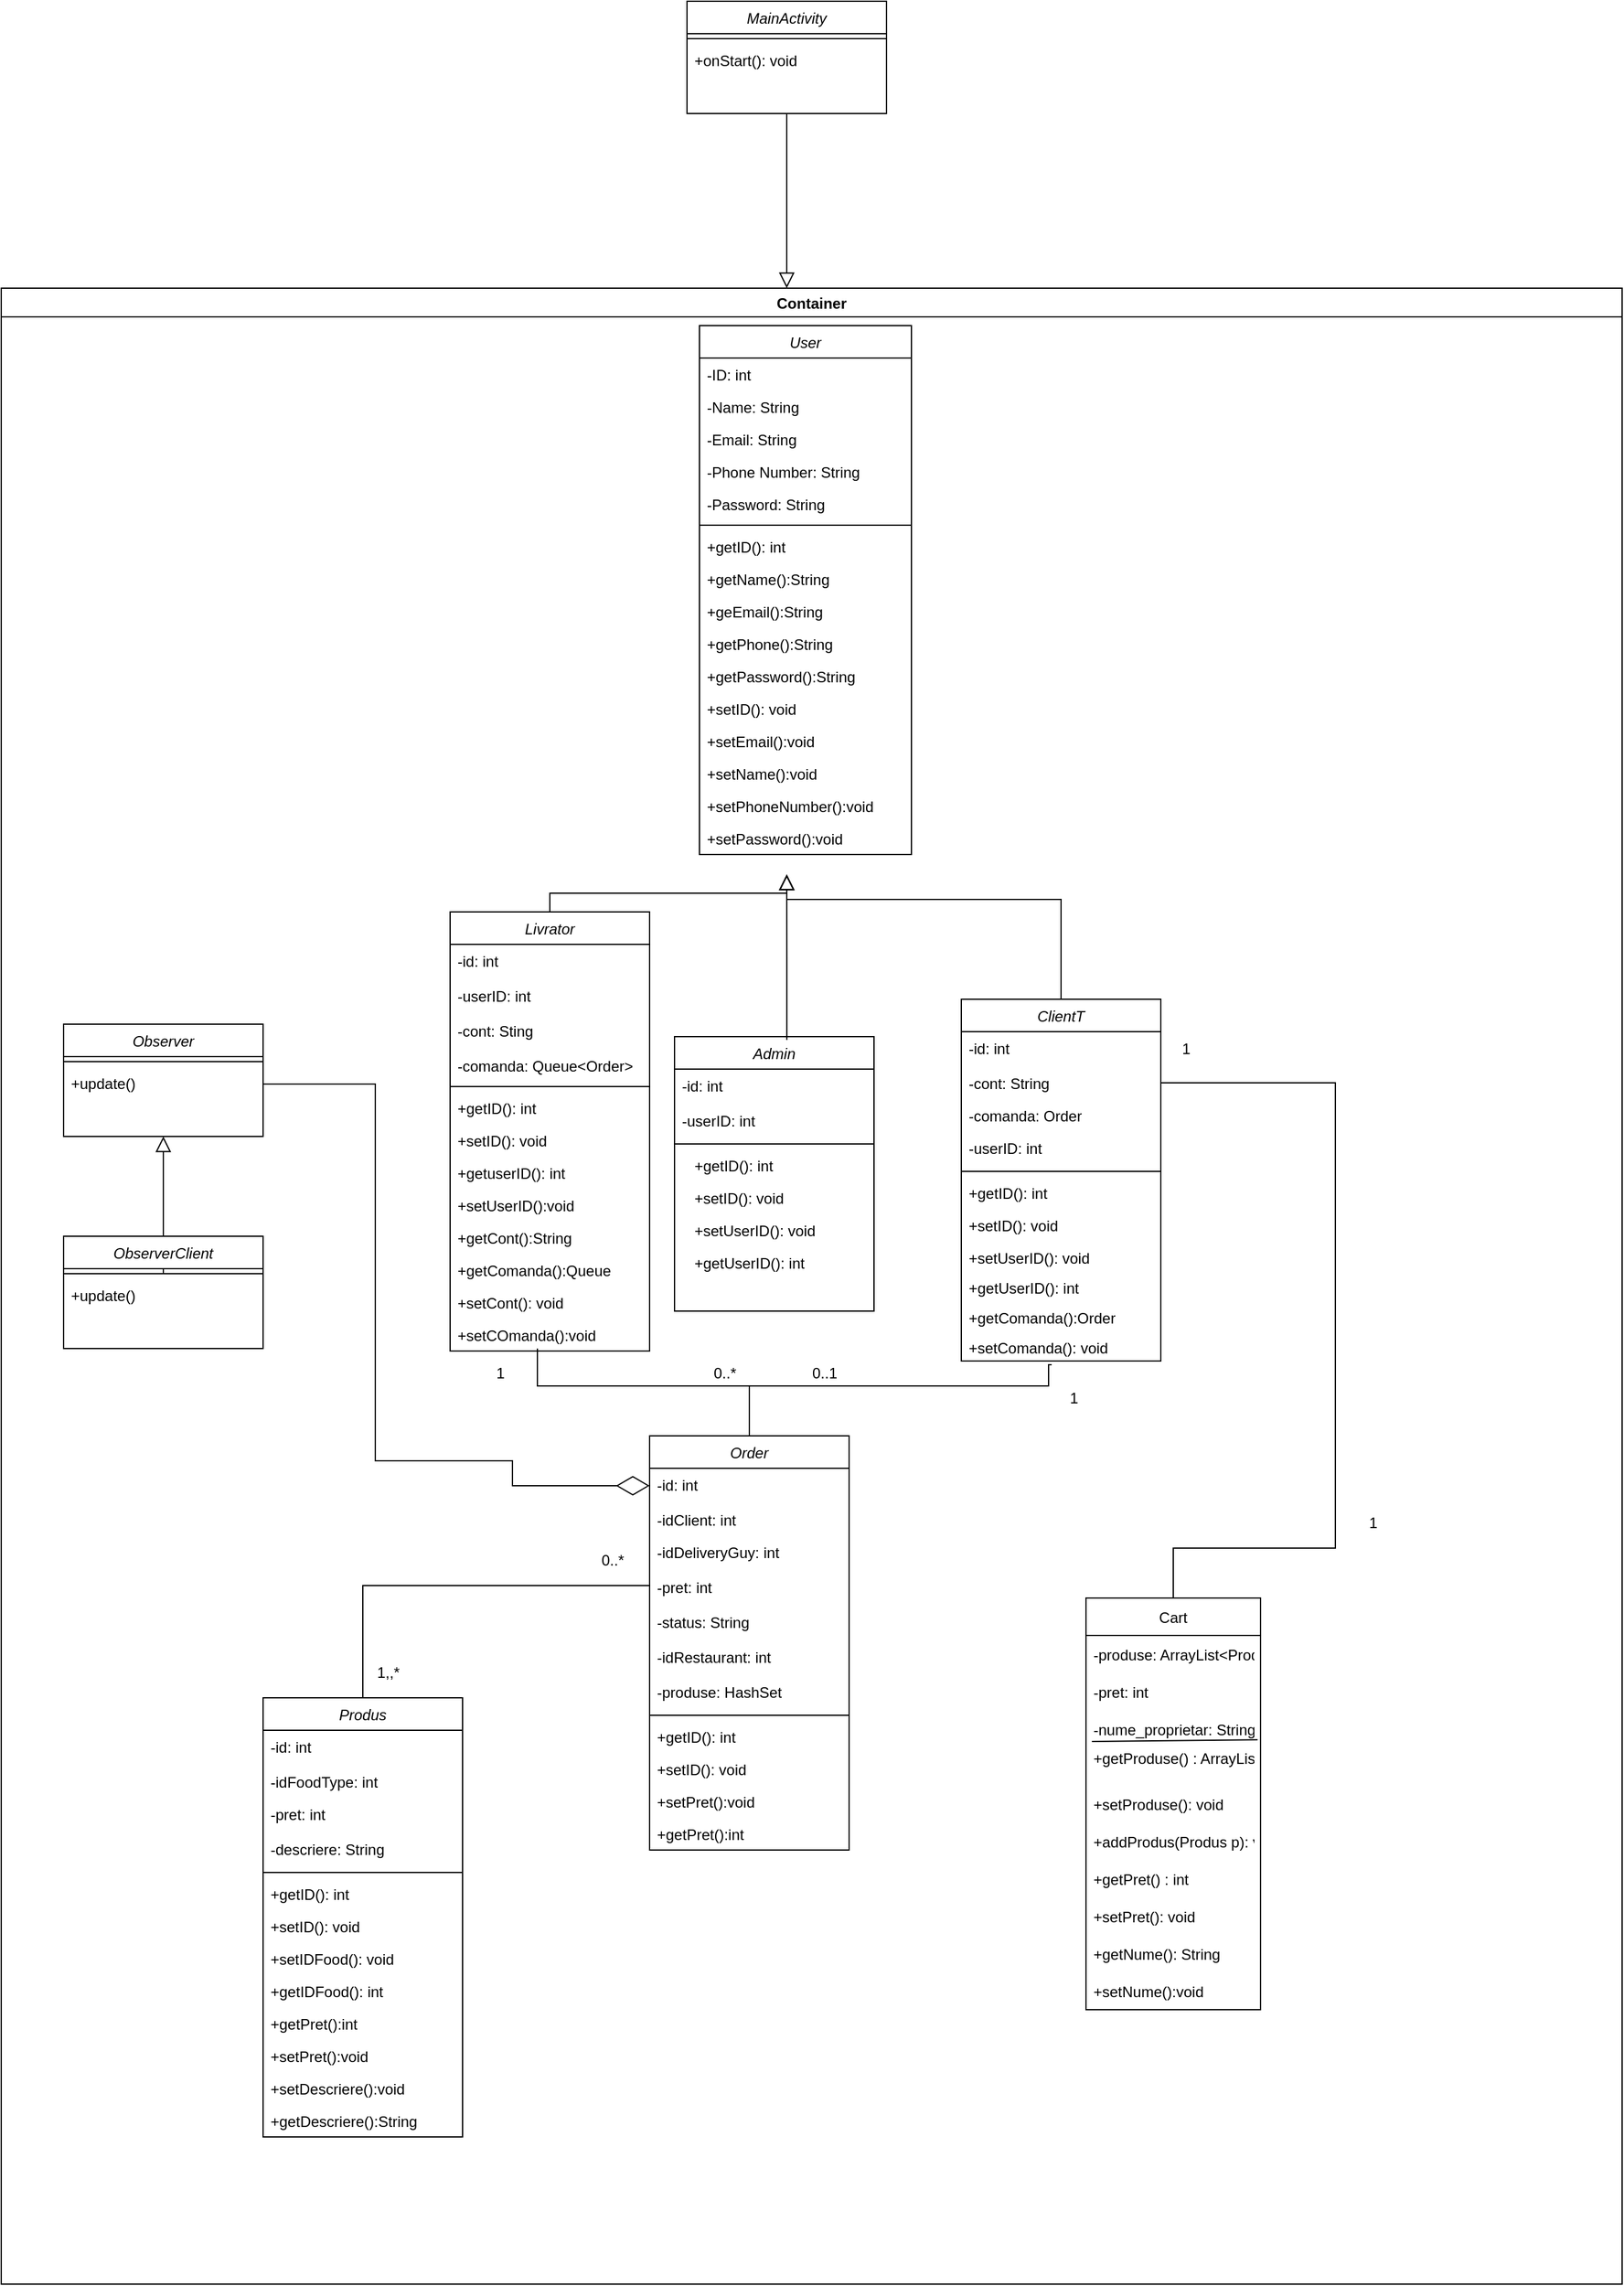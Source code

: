 <mxfile version="15.8.7" type="device"><diagram id="C5RBs43oDa-KdzZeNtuy" name="Page-1"><mxGraphModel dx="3201" dy="2405" grid="1" gridSize="10" guides="1" tooltips="1" connect="1" arrows="1" fold="1" page="1" pageScale="1" pageWidth="827" pageHeight="1169" math="0" shadow="0"><root><mxCell id="WIyWlLk6GJQsqaUBKTNV-0"/><mxCell id="WIyWlLk6GJQsqaUBKTNV-1" parent="WIyWlLk6GJQsqaUBKTNV-0"/><mxCell id="ep-AZZIvWKZAv23bDs4u-8" value="Admin" style="swimlane;fontStyle=2;align=center;verticalAlign=top;childLayout=stackLayout;horizontal=1;startSize=26;horizontalStack=0;resizeParent=1;resizeLast=0;collapsible=1;marginBottom=0;rounded=0;shadow=0;strokeWidth=1;" parent="WIyWlLk6GJQsqaUBKTNV-1" vertex="1"><mxGeometry x="230" y="-40" width="160" height="220" as="geometry"><mxRectangle x="230" y="140" width="160" height="26" as="alternateBounds"/></mxGeometry></mxCell><mxCell id="ep-AZZIvWKZAv23bDs4u-10" value="-id: int" style="text;align=left;verticalAlign=top;spacingLeft=4;spacingRight=4;overflow=hidden;rotatable=0;points=[[0,0.5],[1,0.5]];portConstraint=eastwest;rounded=0;shadow=0;html=0;" parent="ep-AZZIvWKZAv23bDs4u-8" vertex="1"><mxGeometry y="26" width="160" height="28" as="geometry"/></mxCell><mxCell id="ep-AZZIvWKZAv23bDs4u-35" value="-userID: int" style="text;align=left;verticalAlign=top;spacingLeft=4;spacingRight=4;overflow=hidden;rotatable=0;points=[[0,0.5],[1,0.5]];portConstraint=eastwest;rounded=0;shadow=0;html=0;" parent="ep-AZZIvWKZAv23bDs4u-8" vertex="1"><mxGeometry y="54" width="160" height="28" as="geometry"/></mxCell><mxCell id="ep-AZZIvWKZAv23bDs4u-12" value="" style="line;html=1;strokeWidth=1;align=left;verticalAlign=middle;spacingTop=-1;spacingLeft=3;spacingRight=3;rotatable=0;labelPosition=right;points=[];portConstraint=eastwest;" parent="ep-AZZIvWKZAv23bDs4u-8" vertex="1"><mxGeometry y="82" width="160" height="8" as="geometry"/></mxCell><mxCell id="ep-AZZIvWKZAv23bDs4u-26" value="" style="endArrow=block;endSize=10;endFill=0;shadow=0;strokeWidth=1;rounded=0;edgeStyle=elbowEdgeStyle;elbow=vertical;exitX=0.5;exitY=0;exitDx=0;exitDy=0;" parent="WIyWlLk6GJQsqaUBKTNV-1" source="ep-AZZIvWKZAv23bDs4u-14" edge="1"><mxGeometry width="160" relative="1" as="geometry"><mxPoint x="430" y="-68" as="sourcePoint"/><mxPoint x="320" y="-170" as="targetPoint"/><Array as="points"><mxPoint x="440" y="-150"/></Array></mxGeometry></mxCell><mxCell id="ep-AZZIvWKZAv23bDs4u-27" value="" style="endArrow=block;endSize=10;endFill=0;shadow=0;strokeWidth=1;rounded=0;edgeStyle=elbowEdgeStyle;elbow=vertical;" parent="WIyWlLk6GJQsqaUBKTNV-1" source="ep-AZZIvWKZAv23bDs4u-0" edge="1"><mxGeometry width="160" relative="1" as="geometry"><mxPoint x="430" y="380" as="sourcePoint"/><mxPoint x="320" y="-170" as="targetPoint"/></mxGeometry></mxCell><mxCell id="ep-AZZIvWKZAv23bDs4u-28" value="" style="endArrow=block;endSize=10;endFill=0;shadow=0;strokeWidth=1;rounded=0;edgeStyle=elbowEdgeStyle;elbow=vertical;exitX=0.563;exitY=0.012;exitDx=0;exitDy=0;exitPerimeter=0;" parent="WIyWlLk6GJQsqaUBKTNV-1" source="ep-AZZIvWKZAv23bDs4u-8" edge="1"><mxGeometry width="160" relative="1" as="geometry"><mxPoint x="440" y="390" as="sourcePoint"/><mxPoint x="320" y="-170" as="targetPoint"/></mxGeometry></mxCell><mxCell id="ep-AZZIvWKZAv23bDs4u-55" value="0..1" style="text;html=1;align=center;verticalAlign=middle;resizable=0;points=[];autosize=1;strokeColor=none;fillColor=none;" parent="WIyWlLk6GJQsqaUBKTNV-1" vertex="1"><mxGeometry x="330" y="220" width="40" height="20" as="geometry"/></mxCell><mxCell id="ep-AZZIvWKZAv23bDs4u-57" value="0..*" style="text;html=1;align=center;verticalAlign=middle;resizable=0;points=[];autosize=1;strokeColor=none;fillColor=none;" parent="WIyWlLk6GJQsqaUBKTNV-1" vertex="1"><mxGeometry x="255" y="220" width="30" height="20" as="geometry"/></mxCell><mxCell id="ep-AZZIvWKZAv23bDs4u-98" value="Observer" style="swimlane;fontStyle=2;align=center;verticalAlign=top;childLayout=stackLayout;horizontal=1;startSize=26;horizontalStack=0;resizeParent=1;resizeLast=0;collapsible=1;marginBottom=0;rounded=0;shadow=0;strokeWidth=1;" parent="WIyWlLk6GJQsqaUBKTNV-1" vertex="1"><mxGeometry x="-260" y="-50" width="160" height="90" as="geometry"><mxRectangle x="230" y="140" width="160" height="26" as="alternateBounds"/></mxGeometry></mxCell><mxCell id="ep-AZZIvWKZAv23bDs4u-105" value="" style="line;html=1;strokeWidth=1;align=left;verticalAlign=middle;spacingTop=-1;spacingLeft=3;spacingRight=3;rotatable=0;labelPosition=right;points=[];portConstraint=eastwest;" parent="ep-AZZIvWKZAv23bDs4u-98" vertex="1"><mxGeometry y="26" width="160" height="8" as="geometry"/></mxCell><mxCell id="ep-AZZIvWKZAv23bDs4u-109" value="+update()" style="text;align=left;verticalAlign=top;spacingLeft=4;spacingRight=4;overflow=hidden;rotatable=0;points=[[0,0.5],[1,0.5]];portConstraint=eastwest;rounded=0;shadow=0;html=0;" parent="ep-AZZIvWKZAv23bDs4u-98" vertex="1"><mxGeometry y="34" width="160" height="28" as="geometry"/></mxCell><mxCell id="ep-AZZIvWKZAv23bDs4u-110" value="MainActivity&#10;" style="swimlane;fontStyle=2;align=center;verticalAlign=top;childLayout=stackLayout;horizontal=1;startSize=26;horizontalStack=0;resizeParent=1;resizeLast=0;collapsible=1;marginBottom=0;rounded=0;shadow=0;strokeWidth=1;" parent="WIyWlLk6GJQsqaUBKTNV-1" vertex="1"><mxGeometry x="240" y="-870" width="160" height="90" as="geometry"><mxRectangle x="230" y="140" width="160" height="26" as="alternateBounds"/></mxGeometry></mxCell><mxCell id="ep-AZZIvWKZAv23bDs4u-111" value="" style="line;html=1;strokeWidth=1;align=left;verticalAlign=middle;spacingTop=-1;spacingLeft=3;spacingRight=3;rotatable=0;labelPosition=right;points=[];portConstraint=eastwest;" parent="ep-AZZIvWKZAv23bDs4u-110" vertex="1"><mxGeometry y="26" width="160" height="8" as="geometry"/></mxCell><mxCell id="ep-AZZIvWKZAv23bDs4u-112" value="+onStart(): void" style="text;align=left;verticalAlign=top;spacingLeft=4;spacingRight=4;overflow=hidden;rotatable=0;points=[[0,0.5],[1,0.5]];portConstraint=eastwest;rounded=0;shadow=0;html=0;" parent="ep-AZZIvWKZAv23bDs4u-110" vertex="1"><mxGeometry y="34" width="160" height="28" as="geometry"/></mxCell><mxCell id="ep-AZZIvWKZAv23bDs4u-113" value="" style="endArrow=block;endSize=10;endFill=0;shadow=0;strokeWidth=1;rounded=0;edgeStyle=elbowEdgeStyle;elbow=vertical;entryX=0.5;entryY=1;entryDx=0;entryDy=0;" parent="WIyWlLk6GJQsqaUBKTNV-1" target="ep-AZZIvWKZAv23bDs4u-98" edge="1"><mxGeometry width="160" relative="1" as="geometry"><mxPoint x="-180" y="150" as="sourcePoint"/><mxPoint x="330" y="-160" as="targetPoint"/></mxGeometry></mxCell><mxCell id="ep-AZZIvWKZAv23bDs4u-114" value="ObserverClient&#10;" style="swimlane;fontStyle=2;align=center;verticalAlign=top;childLayout=stackLayout;horizontal=1;startSize=26;horizontalStack=0;resizeParent=1;resizeLast=0;collapsible=1;marginBottom=0;rounded=0;shadow=0;strokeWidth=1;" parent="WIyWlLk6GJQsqaUBKTNV-1" vertex="1"><mxGeometry x="-260" y="120" width="160" height="90" as="geometry"><mxRectangle x="230" y="140" width="160" height="26" as="alternateBounds"/></mxGeometry></mxCell><mxCell id="ep-AZZIvWKZAv23bDs4u-115" value="" style="line;html=1;strokeWidth=1;align=left;verticalAlign=middle;spacingTop=-1;spacingLeft=3;spacingRight=3;rotatable=0;labelPosition=right;points=[];portConstraint=eastwest;" parent="ep-AZZIvWKZAv23bDs4u-114" vertex="1"><mxGeometry y="26" width="160" height="8" as="geometry"/></mxCell><mxCell id="ep-AZZIvWKZAv23bDs4u-116" value="+update()" style="text;align=left;verticalAlign=top;spacingLeft=4;spacingRight=4;overflow=hidden;rotatable=0;points=[[0,0.5],[1,0.5]];portConstraint=eastwest;rounded=0;shadow=0;html=0;" parent="ep-AZZIvWKZAv23bDs4u-114" vertex="1"><mxGeometry y="34" width="160" height="28" as="geometry"/></mxCell><mxCell id="ep-AZZIvWKZAv23bDs4u-120" value="Container" style="swimlane;" parent="WIyWlLk6GJQsqaUBKTNV-1" vertex="1"><mxGeometry x="-310" y="-640" width="1300" height="1600" as="geometry"/></mxCell><mxCell id="ep-AZZIvWKZAv23bDs4u-20" value="User" style="swimlane;fontStyle=2;align=center;verticalAlign=top;childLayout=stackLayout;horizontal=1;startSize=26;horizontalStack=0;resizeParent=1;resizeLast=0;collapsible=1;marginBottom=0;rounded=0;shadow=0;strokeWidth=1;" parent="ep-AZZIvWKZAv23bDs4u-120" vertex="1"><mxGeometry x="560" y="30" width="170" height="424" as="geometry"><mxRectangle x="230" y="140" width="160" height="26" as="alternateBounds"/></mxGeometry></mxCell><mxCell id="ep-AZZIvWKZAv23bDs4u-21" value="-ID: int" style="text;align=left;verticalAlign=top;spacingLeft=4;spacingRight=4;overflow=hidden;rotatable=0;points=[[0,0.5],[1,0.5]];portConstraint=eastwest;" parent="ep-AZZIvWKZAv23bDs4u-20" vertex="1"><mxGeometry y="26" width="170" height="26" as="geometry"/></mxCell><mxCell id="ep-AZZIvWKZAv23bDs4u-32" value="-Name: String" style="text;align=left;verticalAlign=top;spacingLeft=4;spacingRight=4;overflow=hidden;rotatable=0;points=[[0,0.5],[1,0.5]];portConstraint=eastwest;" parent="ep-AZZIvWKZAv23bDs4u-20" vertex="1"><mxGeometry y="52" width="170" height="26" as="geometry"/></mxCell><mxCell id="ep-AZZIvWKZAv23bDs4u-22" value="-Email: String" style="text;align=left;verticalAlign=top;spacingLeft=4;spacingRight=4;overflow=hidden;rotatable=0;points=[[0,0.5],[1,0.5]];portConstraint=eastwest;rounded=0;shadow=0;html=0;" parent="ep-AZZIvWKZAv23bDs4u-20" vertex="1"><mxGeometry y="78" width="170" height="26" as="geometry"/></mxCell><mxCell id="ep-AZZIvWKZAv23bDs4u-29" value="-Phone Number: String" style="text;align=left;verticalAlign=top;spacingLeft=4;spacingRight=4;overflow=hidden;rotatable=0;points=[[0,0.5],[1,0.5]];portConstraint=eastwest;rounded=0;shadow=0;html=0;" parent="ep-AZZIvWKZAv23bDs4u-20" vertex="1"><mxGeometry y="104" width="170" height="26" as="geometry"/></mxCell><mxCell id="ep-AZZIvWKZAv23bDs4u-23" value="-Password: String" style="text;align=left;verticalAlign=top;spacingLeft=4;spacingRight=4;overflow=hidden;rotatable=0;points=[[0,0.5],[1,0.5]];portConstraint=eastwest;rounded=0;shadow=0;html=0;" parent="ep-AZZIvWKZAv23bDs4u-20" vertex="1"><mxGeometry y="130" width="170" height="26" as="geometry"/></mxCell><mxCell id="ep-AZZIvWKZAv23bDs4u-24" value="" style="line;html=1;strokeWidth=1;align=left;verticalAlign=middle;spacingTop=-1;spacingLeft=3;spacingRight=3;rotatable=0;labelPosition=right;points=[];portConstraint=eastwest;" parent="ep-AZZIvWKZAv23bDs4u-20" vertex="1"><mxGeometry y="156" width="170" height="8" as="geometry"/></mxCell><mxCell id="UbuJym0jwXIvAfy_FMyQ-0" value="+getID(): int&#10;" style="text;align=left;verticalAlign=top;spacingLeft=4;spacingRight=4;overflow=hidden;rotatable=0;points=[[0,0.5],[1,0.5]];portConstraint=eastwest;rounded=0;shadow=0;html=0;" parent="ep-AZZIvWKZAv23bDs4u-20" vertex="1"><mxGeometry y="164" width="170" height="26" as="geometry"/></mxCell><mxCell id="UbuJym0jwXIvAfy_FMyQ-3" value="+getName():String&#10;" style="text;align=left;verticalAlign=top;spacingLeft=4;spacingRight=4;overflow=hidden;rotatable=0;points=[[0,0.5],[1,0.5]];portConstraint=eastwest;rounded=0;shadow=0;html=0;" parent="ep-AZZIvWKZAv23bDs4u-20" vertex="1"><mxGeometry y="190" width="170" height="26" as="geometry"/></mxCell><mxCell id="UbuJym0jwXIvAfy_FMyQ-1" value="+geEmail():String&#10;" style="text;align=left;verticalAlign=top;spacingLeft=4;spacingRight=4;overflow=hidden;rotatable=0;points=[[0,0.5],[1,0.5]];portConstraint=eastwest;rounded=0;shadow=0;html=0;" parent="ep-AZZIvWKZAv23bDs4u-20" vertex="1"><mxGeometry y="216" width="170" height="26" as="geometry"/></mxCell><mxCell id="UbuJym0jwXIvAfy_FMyQ-4" value="+getPhone():String&#10;" style="text;align=left;verticalAlign=top;spacingLeft=4;spacingRight=4;overflow=hidden;rotatable=0;points=[[0,0.5],[1,0.5]];portConstraint=eastwest;rounded=0;shadow=0;html=0;" parent="ep-AZZIvWKZAv23bDs4u-20" vertex="1"><mxGeometry y="242" width="170" height="26" as="geometry"/></mxCell><mxCell id="UbuJym0jwXIvAfy_FMyQ-5" value="+getPassword():String&#10;" style="text;align=left;verticalAlign=top;spacingLeft=4;spacingRight=4;overflow=hidden;rotatable=0;points=[[0,0.5],[1,0.5]];portConstraint=eastwest;rounded=0;shadow=0;html=0;" parent="ep-AZZIvWKZAv23bDs4u-20" vertex="1"><mxGeometry y="268" width="170" height="26" as="geometry"/></mxCell><mxCell id="UbuJym0jwXIvAfy_FMyQ-7" value="+setID(): void&#10;" style="text;align=left;verticalAlign=top;spacingLeft=4;spacingRight=4;overflow=hidden;rotatable=0;points=[[0,0.5],[1,0.5]];portConstraint=eastwest;rounded=0;shadow=0;html=0;" parent="ep-AZZIvWKZAv23bDs4u-20" vertex="1"><mxGeometry y="294" width="170" height="26" as="geometry"/></mxCell><mxCell id="UbuJym0jwXIvAfy_FMyQ-9" value="+setEmail():void" style="text;align=left;verticalAlign=top;spacingLeft=4;spacingRight=4;overflow=hidden;rotatable=0;points=[[0,0.5],[1,0.5]];portConstraint=eastwest;rounded=0;shadow=0;html=0;" parent="ep-AZZIvWKZAv23bDs4u-20" vertex="1"><mxGeometry y="320" width="170" height="26" as="geometry"/></mxCell><mxCell id="UbuJym0jwXIvAfy_FMyQ-14" value="+setName():void" style="text;align=left;verticalAlign=top;spacingLeft=4;spacingRight=4;overflow=hidden;rotatable=0;points=[[0,0.5],[1,0.5]];portConstraint=eastwest;rounded=0;shadow=0;html=0;" parent="ep-AZZIvWKZAv23bDs4u-20" vertex="1"><mxGeometry y="346" width="170" height="26" as="geometry"/></mxCell><mxCell id="UbuJym0jwXIvAfy_FMyQ-10" value="+setPhoneNumber():void" style="text;align=left;verticalAlign=top;spacingLeft=4;spacingRight=4;overflow=hidden;rotatable=0;points=[[0,0.5],[1,0.5]];portConstraint=eastwest;rounded=0;shadow=0;html=0;" parent="ep-AZZIvWKZAv23bDs4u-20" vertex="1"><mxGeometry y="372" width="170" height="26" as="geometry"/></mxCell><mxCell id="UbuJym0jwXIvAfy_FMyQ-11" value="+setPassword():void" style="text;align=left;verticalAlign=top;spacingLeft=4;spacingRight=4;overflow=hidden;rotatable=0;points=[[0,0.5],[1,0.5]];portConstraint=eastwest;rounded=0;shadow=0;html=0;" parent="ep-AZZIvWKZAv23bDs4u-20" vertex="1"><mxGeometry y="398" width="170" height="26" as="geometry"/></mxCell><mxCell id="ep-AZZIvWKZAv23bDs4u-58" value="1" style="text;html=1;align=center;verticalAlign=middle;resizable=0;points=[];autosize=1;strokeColor=none;fillColor=none;" parent="ep-AZZIvWKZAv23bDs4u-120" vertex="1"><mxGeometry x="390" y="860" width="20" height="20" as="geometry"/></mxCell><mxCell id="ep-AZZIvWKZAv23bDs4u-0" value="Livrator&#10;" style="swimlane;fontStyle=2;align=center;verticalAlign=top;childLayout=stackLayout;horizontal=1;startSize=26;horizontalStack=0;resizeParent=1;resizeLast=0;collapsible=1;marginBottom=0;rounded=0;shadow=0;strokeWidth=1;" parent="ep-AZZIvWKZAv23bDs4u-120" vertex="1"><mxGeometry x="360" y="500" width="160" height="352" as="geometry"><mxRectangle x="230" y="140" width="160" height="26" as="alternateBounds"/></mxGeometry></mxCell><mxCell id="ep-AZZIvWKZAv23bDs4u-36" value="-id: int" style="text;align=left;verticalAlign=top;spacingLeft=4;spacingRight=4;overflow=hidden;rotatable=0;points=[[0,0.5],[1,0.5]];portConstraint=eastwest;rounded=0;shadow=0;html=0;" parent="ep-AZZIvWKZAv23bDs4u-0" vertex="1"><mxGeometry y="26" width="160" height="28" as="geometry"/></mxCell><mxCell id="ep-AZZIvWKZAv23bDs4u-33" value="-userID: int" style="text;align=left;verticalAlign=top;spacingLeft=4;spacingRight=4;overflow=hidden;rotatable=0;points=[[0,0.5],[1,0.5]];portConstraint=eastwest;rounded=0;shadow=0;html=0;" parent="ep-AZZIvWKZAv23bDs4u-0" vertex="1"><mxGeometry y="54" width="160" height="28" as="geometry"/></mxCell><mxCell id="ep-AZZIvWKZAv23bDs4u-2" value="-cont: Sting" style="text;align=left;verticalAlign=top;spacingLeft=4;spacingRight=4;overflow=hidden;rotatable=0;points=[[0,0.5],[1,0.5]];portConstraint=eastwest;rounded=0;shadow=0;html=0;" parent="ep-AZZIvWKZAv23bDs4u-0" vertex="1"><mxGeometry y="82" width="160" height="28" as="geometry"/></mxCell><mxCell id="ep-AZZIvWKZAv23bDs4u-49" value="-comanda: Queue&lt;Order&gt;" style="text;align=left;verticalAlign=top;spacingLeft=4;spacingRight=4;overflow=hidden;rotatable=0;points=[[0,0.5],[1,0.5]];portConstraint=eastwest;rounded=0;shadow=0;html=0;" parent="ep-AZZIvWKZAv23bDs4u-0" vertex="1"><mxGeometry y="110" width="160" height="26" as="geometry"/></mxCell><mxCell id="ep-AZZIvWKZAv23bDs4u-4" value="" style="line;html=1;strokeWidth=1;align=left;verticalAlign=middle;spacingTop=-1;spacingLeft=3;spacingRight=3;rotatable=0;labelPosition=right;points=[];portConstraint=eastwest;" parent="ep-AZZIvWKZAv23bDs4u-0" vertex="1"><mxGeometry y="136" width="160" height="8" as="geometry"/></mxCell><mxCell id="UbuJym0jwXIvAfy_FMyQ-12" value="+getID(): int&#10;" style="text;align=left;verticalAlign=top;spacingLeft=4;spacingRight=4;overflow=hidden;rotatable=0;points=[[0,0.5],[1,0.5]];portConstraint=eastwest;rounded=0;shadow=0;html=0;" parent="ep-AZZIvWKZAv23bDs4u-0" vertex="1"><mxGeometry y="144" width="160" height="26" as="geometry"/></mxCell><mxCell id="UbuJym0jwXIvAfy_FMyQ-13" value="+setID(): void&#10;" style="text;align=left;verticalAlign=top;spacingLeft=4;spacingRight=4;overflow=hidden;rotatable=0;points=[[0,0.5],[1,0.5]];portConstraint=eastwest;rounded=0;shadow=0;html=0;" parent="ep-AZZIvWKZAv23bDs4u-0" vertex="1"><mxGeometry y="170" width="160" height="26" as="geometry"/></mxCell><mxCell id="UbuJym0jwXIvAfy_FMyQ-15" value="+getuserID(): int&#10;" style="text;align=left;verticalAlign=top;spacingLeft=4;spacingRight=4;overflow=hidden;rotatable=0;points=[[0,0.5],[1,0.5]];portConstraint=eastwest;rounded=0;shadow=0;html=0;" parent="ep-AZZIvWKZAv23bDs4u-0" vertex="1"><mxGeometry y="196" width="160" height="26" as="geometry"/></mxCell><mxCell id="UbuJym0jwXIvAfy_FMyQ-16" value="+setUserID():void" style="text;align=left;verticalAlign=top;spacingLeft=4;spacingRight=4;overflow=hidden;rotatable=0;points=[[0,0.5],[1,0.5]];portConstraint=eastwest;rounded=0;shadow=0;html=0;" parent="ep-AZZIvWKZAv23bDs4u-0" vertex="1"><mxGeometry y="222" width="160" height="26" as="geometry"/></mxCell><mxCell id="UbuJym0jwXIvAfy_FMyQ-18" value="+getCont():String" style="text;align=left;verticalAlign=top;spacingLeft=4;spacingRight=4;overflow=hidden;rotatable=0;points=[[0,0.5],[1,0.5]];portConstraint=eastwest;rounded=0;shadow=0;html=0;" parent="ep-AZZIvWKZAv23bDs4u-0" vertex="1"><mxGeometry y="248" width="160" height="26" as="geometry"/></mxCell><mxCell id="UbuJym0jwXIvAfy_FMyQ-20" value="+getComanda():Queue" style="text;align=left;verticalAlign=top;spacingLeft=4;spacingRight=4;overflow=hidden;rotatable=0;points=[[0,0.5],[1,0.5]];portConstraint=eastwest;rounded=0;shadow=0;html=0;" parent="ep-AZZIvWKZAv23bDs4u-0" vertex="1"><mxGeometry y="274" width="160" height="26" as="geometry"/></mxCell><mxCell id="UbuJym0jwXIvAfy_FMyQ-19" value="+setCont(): void&#10;" style="text;align=left;verticalAlign=top;spacingLeft=4;spacingRight=4;overflow=hidden;rotatable=0;points=[[0,0.5],[1,0.5]];portConstraint=eastwest;rounded=0;shadow=0;html=0;" parent="ep-AZZIvWKZAv23bDs4u-0" vertex="1"><mxGeometry y="300" width="160" height="26" as="geometry"/></mxCell><mxCell id="UbuJym0jwXIvAfy_FMyQ-22" value="+setCOmanda():void" style="text;align=left;verticalAlign=top;spacingLeft=4;spacingRight=4;overflow=hidden;rotatable=0;points=[[0,0.5],[1,0.5]];portConstraint=eastwest;rounded=0;shadow=0;html=0;" parent="ep-AZZIvWKZAv23bDs4u-0" vertex="1"><mxGeometry y="326" width="160" height="26" as="geometry"/></mxCell><mxCell id="UbuJym0jwXIvAfy_FMyQ-23" value="+getID(): int&#10;" style="text;align=left;verticalAlign=top;spacingLeft=4;spacingRight=4;overflow=hidden;rotatable=0;points=[[0,0.5],[1,0.5]];portConstraint=eastwest;rounded=0;shadow=0;html=0;" parent="ep-AZZIvWKZAv23bDs4u-120" vertex="1"><mxGeometry x="550" y="690" width="160" height="26" as="geometry"/></mxCell><mxCell id="UbuJym0jwXIvAfy_FMyQ-25" value="+setUserID(): void&#10;" style="text;align=left;verticalAlign=top;spacingLeft=4;spacingRight=4;overflow=hidden;rotatable=0;points=[[0,0.5],[1,0.5]];portConstraint=eastwest;rounded=0;shadow=0;html=0;" parent="ep-AZZIvWKZAv23bDs4u-120" vertex="1"><mxGeometry x="550" y="742" width="160" height="26" as="geometry"/></mxCell><mxCell id="UbuJym0jwXIvAfy_FMyQ-26" value="+getUserID(): int&#10;" style="text;align=left;verticalAlign=top;spacingLeft=4;spacingRight=4;overflow=hidden;rotatable=0;points=[[0,0.5],[1,0.5]];portConstraint=eastwest;rounded=0;shadow=0;html=0;" parent="ep-AZZIvWKZAv23bDs4u-120" vertex="1"><mxGeometry x="550" y="768" width="160" height="26" as="geometry"/></mxCell><mxCell id="UbuJym0jwXIvAfy_FMyQ-28" value="+setID(): void&#10;" style="text;align=left;verticalAlign=top;spacingLeft=4;spacingRight=4;overflow=hidden;rotatable=0;points=[[0,0.5],[1,0.5]];portConstraint=eastwest;rounded=0;shadow=0;html=0;" parent="ep-AZZIvWKZAv23bDs4u-120" vertex="1"><mxGeometry x="550" y="716" width="160" height="26" as="geometry"/></mxCell><mxCell id="ep-AZZIvWKZAv23bDs4u-54" value="1" style="text;html=1;align=center;verticalAlign=middle;resizable=0;points=[];autosize=1;strokeColor=none;fillColor=none;" parent="ep-AZZIvWKZAv23bDs4u-120" vertex="1"><mxGeometry x="850" y="880" width="20" height="20" as="geometry"/></mxCell><mxCell id="ep-AZZIvWKZAv23bDs4u-14" value="ClientT" style="swimlane;fontStyle=2;align=center;verticalAlign=top;childLayout=stackLayout;horizontal=1;startSize=26;horizontalStack=0;resizeParent=1;resizeLast=0;collapsible=1;marginBottom=0;rounded=0;shadow=0;strokeWidth=1;" parent="ep-AZZIvWKZAv23bDs4u-120" vertex="1"><mxGeometry x="770" y="570" width="160" height="290" as="geometry"><mxRectangle x="230" y="140" width="160" height="26" as="alternateBounds"/></mxGeometry></mxCell><mxCell id="ep-AZZIvWKZAv23bDs4u-37" value="-id: int" style="text;align=left;verticalAlign=top;spacingLeft=4;spacingRight=4;overflow=hidden;rotatable=0;points=[[0,0.5],[1,0.5]];portConstraint=eastwest;rounded=0;shadow=0;html=0;" parent="ep-AZZIvWKZAv23bDs4u-14" vertex="1"><mxGeometry y="26" width="160" height="28" as="geometry"/></mxCell><mxCell id="ep-AZZIvWKZAv23bDs4u-40" value="-cont: String" style="text;align=left;verticalAlign=top;spacingLeft=4;spacingRight=4;overflow=hidden;rotatable=0;points=[[0,0.5],[1,0.5]];portConstraint=eastwest;rounded=0;shadow=0;html=0;" parent="ep-AZZIvWKZAv23bDs4u-14" vertex="1"><mxGeometry y="54" width="160" height="26" as="geometry"/></mxCell><mxCell id="ep-AZZIvWKZAv23bDs4u-17" value="-comanda: Order" style="text;align=left;verticalAlign=top;spacingLeft=4;spacingRight=4;overflow=hidden;rotatable=0;points=[[0,0.5],[1,0.5]];portConstraint=eastwest;rounded=0;shadow=0;html=0;" parent="ep-AZZIvWKZAv23bDs4u-14" vertex="1"><mxGeometry y="80" width="160" height="26" as="geometry"/></mxCell><mxCell id="ep-AZZIvWKZAv23bDs4u-38" value="-userID: int" style="text;align=left;verticalAlign=top;spacingLeft=4;spacingRight=4;overflow=hidden;rotatable=0;points=[[0,0.5],[1,0.5]];portConstraint=eastwest;rounded=0;shadow=0;html=0;" parent="ep-AZZIvWKZAv23bDs4u-14" vertex="1"><mxGeometry y="106" width="160" height="28" as="geometry"/></mxCell><mxCell id="ep-AZZIvWKZAv23bDs4u-18" value="" style="line;html=1;strokeWidth=1;align=left;verticalAlign=middle;spacingTop=-1;spacingLeft=3;spacingRight=3;rotatable=0;labelPosition=right;points=[];portConstraint=eastwest;" parent="ep-AZZIvWKZAv23bDs4u-14" vertex="1"><mxGeometry y="134" width="160" height="8" as="geometry"/></mxCell><mxCell id="UbuJym0jwXIvAfy_FMyQ-27" value="+getID(): int&#10;" style="text;align=left;verticalAlign=top;spacingLeft=4;spacingRight=4;overflow=hidden;rotatable=0;points=[[0,0.5],[1,0.5]];portConstraint=eastwest;rounded=0;shadow=0;html=0;" parent="ep-AZZIvWKZAv23bDs4u-14" vertex="1"><mxGeometry y="142" width="160" height="26" as="geometry"/></mxCell><mxCell id="UbuJym0jwXIvAfy_FMyQ-24" value="+setID(): void&#10;" style="text;align=left;verticalAlign=top;spacingLeft=4;spacingRight=4;overflow=hidden;rotatable=0;points=[[0,0.5],[1,0.5]];portConstraint=eastwest;rounded=0;shadow=0;html=0;" parent="ep-AZZIvWKZAv23bDs4u-14" vertex="1"><mxGeometry y="168" width="160" height="26" as="geometry"/></mxCell><mxCell id="UbuJym0jwXIvAfy_FMyQ-29" value="+setUserID(): void&#10;" style="text;align=left;verticalAlign=top;spacingLeft=4;spacingRight=4;overflow=hidden;rotatable=0;points=[[0,0.5],[1,0.5]];portConstraint=eastwest;rounded=0;shadow=0;html=0;" parent="ep-AZZIvWKZAv23bDs4u-14" vertex="1"><mxGeometry y="194" width="160" height="24" as="geometry"/></mxCell><mxCell id="UbuJym0jwXIvAfy_FMyQ-30" value="+getUserID(): int&#10;" style="text;align=left;verticalAlign=top;spacingLeft=4;spacingRight=4;overflow=hidden;rotatable=0;points=[[0,0.5],[1,0.5]];portConstraint=eastwest;rounded=0;shadow=0;html=0;" parent="ep-AZZIvWKZAv23bDs4u-14" vertex="1"><mxGeometry y="218" width="160" height="24" as="geometry"/></mxCell><mxCell id="UbuJym0jwXIvAfy_FMyQ-31" value="+getComanda():Order" style="text;align=left;verticalAlign=top;spacingLeft=4;spacingRight=4;overflow=hidden;rotatable=0;points=[[0,0.5],[1,0.5]];portConstraint=eastwest;rounded=0;shadow=0;html=0;" parent="ep-AZZIvWKZAv23bDs4u-14" vertex="1"><mxGeometry y="242" width="160" height="24" as="geometry"/></mxCell><mxCell id="UbuJym0jwXIvAfy_FMyQ-32" value="+setComanda(): void&#10;" style="text;align=left;verticalAlign=top;spacingLeft=4;spacingRight=4;overflow=hidden;rotatable=0;points=[[0,0.5],[1,0.5]];portConstraint=eastwest;rounded=0;shadow=0;html=0;" parent="ep-AZZIvWKZAv23bDs4u-14" vertex="1"><mxGeometry y="266" width="160" height="24" as="geometry"/></mxCell><mxCell id="ep-AZZIvWKZAv23bDs4u-77" value="Produs" style="swimlane;fontStyle=2;align=center;verticalAlign=top;childLayout=stackLayout;horizontal=1;startSize=26;horizontalStack=0;resizeParent=1;resizeLast=0;collapsible=1;marginBottom=0;rounded=0;shadow=0;strokeWidth=1;" parent="ep-AZZIvWKZAv23bDs4u-120" vertex="1"><mxGeometry x="210" y="1130" width="160" height="352" as="geometry"><mxRectangle x="230" y="140" width="160" height="26" as="alternateBounds"/></mxGeometry></mxCell><mxCell id="ep-AZZIvWKZAv23bDs4u-78" value="-id: int" style="text;align=left;verticalAlign=top;spacingLeft=4;spacingRight=4;overflow=hidden;rotatable=0;points=[[0,0.5],[1,0.5]];portConstraint=eastwest;rounded=0;shadow=0;html=0;" parent="ep-AZZIvWKZAv23bDs4u-77" vertex="1"><mxGeometry y="26" width="160" height="28" as="geometry"/></mxCell><mxCell id="ep-AZZIvWKZAv23bDs4u-79" value="-idFoodType: int" style="text;align=left;verticalAlign=top;spacingLeft=4;spacingRight=4;overflow=hidden;rotatable=0;points=[[0,0.5],[1,0.5]];portConstraint=eastwest;rounded=0;shadow=0;html=0;" parent="ep-AZZIvWKZAv23bDs4u-77" vertex="1"><mxGeometry y="54" width="160" height="26" as="geometry"/></mxCell><mxCell id="ep-AZZIvWKZAv23bDs4u-81" value="-pret: int" style="text;align=left;verticalAlign=top;spacingLeft=4;spacingRight=4;overflow=hidden;rotatable=0;points=[[0,0.5],[1,0.5]];portConstraint=eastwest;rounded=0;shadow=0;html=0;" parent="ep-AZZIvWKZAv23bDs4u-77" vertex="1"><mxGeometry y="80" width="160" height="28" as="geometry"/></mxCell><mxCell id="ep-AZZIvWKZAv23bDs4u-86" value="-descriere: String" style="text;align=left;verticalAlign=top;spacingLeft=4;spacingRight=4;overflow=hidden;rotatable=0;points=[[0,0.5],[1,0.5]];portConstraint=eastwest;rounded=0;shadow=0;html=0;" parent="ep-AZZIvWKZAv23bDs4u-77" vertex="1"><mxGeometry y="108" width="160" height="28" as="geometry"/></mxCell><mxCell id="ep-AZZIvWKZAv23bDs4u-85" value="" style="line;html=1;strokeWidth=1;align=left;verticalAlign=middle;spacingTop=-1;spacingLeft=3;spacingRight=3;rotatable=0;labelPosition=right;points=[];portConstraint=eastwest;" parent="ep-AZZIvWKZAv23bDs4u-77" vertex="1"><mxGeometry y="136" width="160" height="8" as="geometry"/></mxCell><mxCell id="UbuJym0jwXIvAfy_FMyQ-37" value="+getID(): int&#10;" style="text;align=left;verticalAlign=top;spacingLeft=4;spacingRight=4;overflow=hidden;rotatable=0;points=[[0,0.5],[1,0.5]];portConstraint=eastwest;rounded=0;shadow=0;html=0;" parent="ep-AZZIvWKZAv23bDs4u-77" vertex="1"><mxGeometry y="144" width="160" height="26" as="geometry"/></mxCell><mxCell id="UbuJym0jwXIvAfy_FMyQ-41" value="+setID(): void&#10;" style="text;align=left;verticalAlign=top;spacingLeft=4;spacingRight=4;overflow=hidden;rotatable=0;points=[[0,0.5],[1,0.5]];portConstraint=eastwest;rounded=0;shadow=0;html=0;" parent="ep-AZZIvWKZAv23bDs4u-77" vertex="1"><mxGeometry y="170" width="160" height="26" as="geometry"/></mxCell><mxCell id="UbuJym0jwXIvAfy_FMyQ-38" value="+setIDFood(): void&#10;" style="text;align=left;verticalAlign=top;spacingLeft=4;spacingRight=4;overflow=hidden;rotatable=0;points=[[0,0.5],[1,0.5]];portConstraint=eastwest;rounded=0;shadow=0;html=0;" parent="ep-AZZIvWKZAv23bDs4u-77" vertex="1"><mxGeometry y="196" width="160" height="26" as="geometry"/></mxCell><mxCell id="UbuJym0jwXIvAfy_FMyQ-44" value="+getIDFood(): int&#10;" style="text;align=left;verticalAlign=top;spacingLeft=4;spacingRight=4;overflow=hidden;rotatable=0;points=[[0,0.5],[1,0.5]];portConstraint=eastwest;rounded=0;shadow=0;html=0;" parent="ep-AZZIvWKZAv23bDs4u-77" vertex="1"><mxGeometry y="222" width="160" height="26" as="geometry"/></mxCell><mxCell id="UbuJym0jwXIvAfy_FMyQ-43" value="+getPret():int" style="text;align=left;verticalAlign=top;spacingLeft=4;spacingRight=4;overflow=hidden;rotatable=0;points=[[0,0.5],[1,0.5]];portConstraint=eastwest;rounded=0;shadow=0;html=0;" parent="ep-AZZIvWKZAv23bDs4u-77" vertex="1"><mxGeometry y="248" width="160" height="26" as="geometry"/></mxCell><mxCell id="UbuJym0jwXIvAfy_FMyQ-42" value="+setPret():void" style="text;align=left;verticalAlign=top;spacingLeft=4;spacingRight=4;overflow=hidden;rotatable=0;points=[[0,0.5],[1,0.5]];portConstraint=eastwest;rounded=0;shadow=0;html=0;" parent="ep-AZZIvWKZAv23bDs4u-77" vertex="1"><mxGeometry y="274" width="160" height="26" as="geometry"/></mxCell><mxCell id="UbuJym0jwXIvAfy_FMyQ-46" value="+setDescriere():void" style="text;align=left;verticalAlign=top;spacingLeft=4;spacingRight=4;overflow=hidden;rotatable=0;points=[[0,0.5],[1,0.5]];portConstraint=eastwest;rounded=0;shadow=0;html=0;" parent="ep-AZZIvWKZAv23bDs4u-77" vertex="1"><mxGeometry y="300" width="160" height="26" as="geometry"/></mxCell><mxCell id="UbuJym0jwXIvAfy_FMyQ-45" value="+getDescriere():String" style="text;align=left;verticalAlign=top;spacingLeft=4;spacingRight=4;overflow=hidden;rotatable=0;points=[[0,0.5],[1,0.5]];portConstraint=eastwest;rounded=0;shadow=0;html=0;" parent="ep-AZZIvWKZAv23bDs4u-77" vertex="1"><mxGeometry y="326" width="160" height="26" as="geometry"/></mxCell><mxCell id="ep-AZZIvWKZAv23bDs4u-41" value="Order" style="swimlane;fontStyle=2;align=center;verticalAlign=top;childLayout=stackLayout;horizontal=1;startSize=26;horizontalStack=0;resizeParent=1;resizeLast=0;collapsible=1;marginBottom=0;rounded=0;shadow=0;strokeWidth=1;" parent="ep-AZZIvWKZAv23bDs4u-120" vertex="1"><mxGeometry x="520" y="920" width="160" height="332" as="geometry"><mxRectangle x="230" y="140" width="160" height="26" as="alternateBounds"/></mxGeometry></mxCell><mxCell id="ep-AZZIvWKZAv23bDs4u-42" value="-id: int" style="text;align=left;verticalAlign=top;spacingLeft=4;spacingRight=4;overflow=hidden;rotatable=0;points=[[0,0.5],[1,0.5]];portConstraint=eastwest;rounded=0;shadow=0;html=0;" parent="ep-AZZIvWKZAv23bDs4u-41" vertex="1"><mxGeometry y="26" width="160" height="28" as="geometry"/></mxCell><mxCell id="ep-AZZIvWKZAv23bDs4u-50" value="-idClient: int" style="text;align=left;verticalAlign=top;spacingLeft=4;spacingRight=4;overflow=hidden;rotatable=0;points=[[0,0.5],[1,0.5]];portConstraint=eastwest;rounded=0;shadow=0;html=0;" parent="ep-AZZIvWKZAv23bDs4u-41" vertex="1"><mxGeometry y="54" width="160" height="26" as="geometry"/></mxCell><mxCell id="ep-AZZIvWKZAv23bDs4u-52" value="-idDeliveryGuy: int" style="text;align=left;verticalAlign=top;spacingLeft=4;spacingRight=4;overflow=hidden;rotatable=0;points=[[0,0.5],[1,0.5]];portConstraint=eastwest;rounded=0;shadow=0;html=0;" parent="ep-AZZIvWKZAv23bDs4u-41" vertex="1"><mxGeometry y="80" width="160" height="28" as="geometry"/></mxCell><mxCell id="ep-AZZIvWKZAv23bDs4u-48" value="-pret: int" style="text;align=left;verticalAlign=top;spacingLeft=4;spacingRight=4;overflow=hidden;rotatable=0;points=[[0,0.5],[1,0.5]];portConstraint=eastwest;rounded=0;shadow=0;html=0;" parent="ep-AZZIvWKZAv23bDs4u-41" vertex="1"><mxGeometry y="108" width="160" height="28" as="geometry"/></mxCell><mxCell id="ep-AZZIvWKZAv23bDs4u-46" value="-status: String" style="text;align=left;verticalAlign=top;spacingLeft=4;spacingRight=4;overflow=hidden;rotatable=0;points=[[0,0.5],[1,0.5]];portConstraint=eastwest;rounded=0;shadow=0;html=0;" parent="ep-AZZIvWKZAv23bDs4u-41" vertex="1"><mxGeometry y="136" width="160" height="28" as="geometry"/></mxCell><mxCell id="ep-AZZIvWKZAv23bDs4u-45" value="-idRestaurant: int" style="text;align=left;verticalAlign=top;spacingLeft=4;spacingRight=4;overflow=hidden;rotatable=0;points=[[0,0.5],[1,0.5]];portConstraint=eastwest;rounded=0;shadow=0;html=0;" parent="ep-AZZIvWKZAv23bDs4u-41" vertex="1"><mxGeometry y="164" width="160" height="28" as="geometry"/></mxCell><mxCell id="ep-AZZIvWKZAv23bDs4u-43" value="-produse: HashSet" style="text;align=left;verticalAlign=top;spacingLeft=4;spacingRight=4;overflow=hidden;rotatable=0;points=[[0,0.5],[1,0.5]];portConstraint=eastwest;rounded=0;shadow=0;html=0;" parent="ep-AZZIvWKZAv23bDs4u-41" vertex="1"><mxGeometry y="192" width="160" height="28" as="geometry"/></mxCell><mxCell id="ep-AZZIvWKZAv23bDs4u-44" value="" style="line;html=1;strokeWidth=1;align=left;verticalAlign=middle;spacingTop=-1;spacingLeft=3;spacingRight=3;rotatable=0;labelPosition=right;points=[];portConstraint=eastwest;" parent="ep-AZZIvWKZAv23bDs4u-41" vertex="1"><mxGeometry y="220" width="160" height="8" as="geometry"/></mxCell><mxCell id="UbuJym0jwXIvAfy_FMyQ-39" value="+getID(): int&#10;" style="text;align=left;verticalAlign=top;spacingLeft=4;spacingRight=4;overflow=hidden;rotatable=0;points=[[0,0.5],[1,0.5]];portConstraint=eastwest;rounded=0;shadow=0;html=0;" parent="ep-AZZIvWKZAv23bDs4u-41" vertex="1"><mxGeometry y="228" width="160" height="26" as="geometry"/></mxCell><mxCell id="UbuJym0jwXIvAfy_FMyQ-40" value="+setID(): void&#10;" style="text;align=left;verticalAlign=top;spacingLeft=4;spacingRight=4;overflow=hidden;rotatable=0;points=[[0,0.5],[1,0.5]];portConstraint=eastwest;rounded=0;shadow=0;html=0;" parent="ep-AZZIvWKZAv23bDs4u-41" vertex="1"><mxGeometry y="254" width="160" height="26" as="geometry"/></mxCell><mxCell id="UbuJym0jwXIvAfy_FMyQ-144" value="+setPret():void" style="text;align=left;verticalAlign=top;spacingLeft=4;spacingRight=4;overflow=hidden;rotatable=0;points=[[0,0.5],[1,0.5]];portConstraint=eastwest;rounded=0;shadow=0;html=0;" parent="ep-AZZIvWKZAv23bDs4u-41" vertex="1"><mxGeometry y="280" width="160" height="26" as="geometry"/></mxCell><mxCell id="UbuJym0jwXIvAfy_FMyQ-143" value="+getPret():int" style="text;align=left;verticalAlign=top;spacingLeft=4;spacingRight=4;overflow=hidden;rotatable=0;points=[[0,0.5],[1,0.5]];portConstraint=eastwest;rounded=0;shadow=0;html=0;" parent="ep-AZZIvWKZAv23bDs4u-41" vertex="1"><mxGeometry y="306" width="160" height="26" as="geometry"/></mxCell><mxCell id="ep-AZZIvWKZAv23bDs4u-53" value="" style="endArrow=none;html=1;rounded=0;edgeStyle=orthogonalEdgeStyle;exitX=0.5;exitY=0;exitDx=0;exitDy=0;entryX=0.453;entryY=1.125;entryDx=0;entryDy=0;entryPerimeter=0;" parent="ep-AZZIvWKZAv23bDs4u-120" source="ep-AZZIvWKZAv23bDs4u-41" target="UbuJym0jwXIvAfy_FMyQ-32" edge="1"><mxGeometry width="50" height="50" relative="1" as="geometry"><mxPoint x="670" y="870" as="sourcePoint"/><mxPoint x="840" y="920" as="targetPoint"/><Array as="points"><mxPoint x="600" y="880"/><mxPoint x="840" y="880"/><mxPoint x="840" y="863"/></Array></mxGeometry></mxCell><mxCell id="epoHcpGvimW-DPGgCOGd-113" value="" style="endArrow=none;html=1;rounded=0;edgeStyle=orthogonalEdgeStyle;exitX=0.5;exitY=0;exitDx=0;exitDy=0;entryX=0;entryY=0.5;entryDx=0;entryDy=0;" edge="1" parent="ep-AZZIvWKZAv23bDs4u-120" source="ep-AZZIvWKZAv23bDs4u-77" target="ep-AZZIvWKZAv23bDs4u-48"><mxGeometry width="50" height="50" relative="1" as="geometry"><mxPoint x="610" y="930" as="sourcePoint"/><mxPoint x="852.48" y="873" as="targetPoint"/><Array as="points"><mxPoint x="290" y="1040"/><mxPoint x="520" y="1040"/></Array></mxGeometry></mxCell><mxCell id="epoHcpGvimW-DPGgCOGd-117" value="Cart" style="swimlane;fontStyle=0;childLayout=stackLayout;horizontal=1;startSize=30;horizontalStack=0;resizeParent=1;resizeParentMax=0;resizeLast=0;collapsible=1;marginBottom=0;" vertex="1" parent="ep-AZZIvWKZAv23bDs4u-120"><mxGeometry x="870" y="1050" width="140" height="330" as="geometry"/></mxCell><mxCell id="epoHcpGvimW-DPGgCOGd-118" value="-produse: ArrayList&lt;Produse&gt;    " style="text;strokeColor=none;fillColor=none;align=left;verticalAlign=middle;spacingLeft=4;spacingRight=4;overflow=hidden;points=[[0,0.5],[1,0.5]];portConstraint=eastwest;rotatable=0;" vertex="1" parent="epoHcpGvimW-DPGgCOGd-117"><mxGeometry y="30" width="140" height="30" as="geometry"/></mxCell><mxCell id="epoHcpGvimW-DPGgCOGd-119" value="-pret: int" style="text;strokeColor=none;fillColor=none;align=left;verticalAlign=middle;spacingLeft=4;spacingRight=4;overflow=hidden;points=[[0,0.5],[1,0.5]];portConstraint=eastwest;rotatable=0;" vertex="1" parent="epoHcpGvimW-DPGgCOGd-117"><mxGeometry y="60" width="140" height="30" as="geometry"/></mxCell><mxCell id="epoHcpGvimW-DPGgCOGd-120" value="-nume_proprietar: String" style="text;strokeColor=none;fillColor=none;align=left;verticalAlign=middle;spacingLeft=4;spacingRight=4;overflow=hidden;points=[[0,0.5],[1,0.5]];portConstraint=eastwest;rotatable=0;" vertex="1" parent="epoHcpGvimW-DPGgCOGd-117"><mxGeometry y="90" width="140" height="30" as="geometry"/></mxCell><mxCell id="epoHcpGvimW-DPGgCOGd-124" value="+getProduse() : ArrayList&lt;Produs&gt;&#10;" style="text;strokeColor=none;fillColor=none;align=left;verticalAlign=middle;spacingLeft=4;spacingRight=4;overflow=hidden;points=[[0,0.5],[1,0.5]];portConstraint=eastwest;rotatable=0;" vertex="1" parent="epoHcpGvimW-DPGgCOGd-117"><mxGeometry y="120" width="140" height="30" as="geometry"/></mxCell><mxCell id="epoHcpGvimW-DPGgCOGd-125" value="" style="endArrow=none;html=1;rounded=0;entryX=0.983;entryY=-0.214;entryDx=0;entryDy=0;entryPerimeter=0;exitX=0.034;exitY=-0.167;exitDx=0;exitDy=0;exitPerimeter=0;" edge="1" parent="epoHcpGvimW-DPGgCOGd-117" source="epoHcpGvimW-DPGgCOGd-124" target="epoHcpGvimW-DPGgCOGd-124"><mxGeometry width="50" height="50" relative="1" as="geometry"><mxPoint x="-340" y="-190" as="sourcePoint"/><mxPoint x="-290" y="-240" as="targetPoint"/></mxGeometry></mxCell><mxCell id="epoHcpGvimW-DPGgCOGd-213" value="+setProduse(): void" style="text;strokeColor=none;fillColor=none;align=left;verticalAlign=middle;spacingLeft=4;spacingRight=4;overflow=hidden;points=[[0,0.5],[1,0.5]];portConstraint=eastwest;rotatable=0;" vertex="1" parent="epoHcpGvimW-DPGgCOGd-117"><mxGeometry y="150" width="140" height="30" as="geometry"/></mxCell><mxCell id="epoHcpGvimW-DPGgCOGd-223" value="+addProdus(Produs p): void" style="text;strokeColor=none;fillColor=none;align=left;verticalAlign=middle;spacingLeft=4;spacingRight=4;overflow=hidden;points=[[0,0.5],[1,0.5]];portConstraint=eastwest;rotatable=0;" vertex="1" parent="epoHcpGvimW-DPGgCOGd-117"><mxGeometry y="180" width="140" height="30" as="geometry"/></mxCell><mxCell id="epoHcpGvimW-DPGgCOGd-214" value="+getPret() : int" style="text;strokeColor=none;fillColor=none;align=left;verticalAlign=middle;spacingLeft=4;spacingRight=4;overflow=hidden;points=[[0,0.5],[1,0.5]];portConstraint=eastwest;rotatable=0;" vertex="1" parent="epoHcpGvimW-DPGgCOGd-117"><mxGeometry y="210" width="140" height="30" as="geometry"/></mxCell><mxCell id="epoHcpGvimW-DPGgCOGd-224" value="+setPret(): void" style="text;strokeColor=none;fillColor=none;align=left;verticalAlign=middle;spacingLeft=4;spacingRight=4;overflow=hidden;points=[[0,0.5],[1,0.5]];portConstraint=eastwest;rotatable=0;" vertex="1" parent="epoHcpGvimW-DPGgCOGd-117"><mxGeometry y="240" width="140" height="30" as="geometry"/></mxCell><mxCell id="epoHcpGvimW-DPGgCOGd-227" value="+getNume(): String" style="text;strokeColor=none;fillColor=none;align=left;verticalAlign=middle;spacingLeft=4;spacingRight=4;overflow=hidden;points=[[0,0.5],[1,0.5]];portConstraint=eastwest;rotatable=0;" vertex="1" parent="epoHcpGvimW-DPGgCOGd-117"><mxGeometry y="270" width="140" height="30" as="geometry"/></mxCell><mxCell id="epoHcpGvimW-DPGgCOGd-228" value="+setNume():void" style="text;strokeColor=none;fillColor=none;align=left;verticalAlign=middle;spacingLeft=4;spacingRight=4;overflow=hidden;points=[[0,0.5],[1,0.5]];portConstraint=eastwest;rotatable=0;" vertex="1" parent="epoHcpGvimW-DPGgCOGd-117"><mxGeometry y="300" width="140" height="30" as="geometry"/></mxCell><mxCell id="epoHcpGvimW-DPGgCOGd-121" value="" style="endArrow=none;html=1;rounded=0;edgeStyle=orthogonalEdgeStyle;entryX=1;entryY=0.5;entryDx=0;entryDy=0;exitX=0.5;exitY=0;exitDx=0;exitDy=0;" edge="1" parent="ep-AZZIvWKZAv23bDs4u-120" source="epoHcpGvimW-DPGgCOGd-117" target="ep-AZZIvWKZAv23bDs4u-40"><mxGeometry width="50" height="50" relative="1" as="geometry"><mxPoint x="1120" y="1140" as="sourcePoint"/><mxPoint x="530" y="1052" as="targetPoint"/><Array as="points"><mxPoint x="1070" y="1010"/><mxPoint x="1070" y="637"/></Array></mxGeometry></mxCell><mxCell id="ep-AZZIvWKZAv23bDs4u-121" value="" style="endArrow=block;endSize=10;endFill=0;shadow=0;strokeWidth=1;rounded=0;edgeStyle=elbowEdgeStyle;elbow=vertical;exitX=0.5;exitY=1;exitDx=0;exitDy=0;" parent="WIyWlLk6GJQsqaUBKTNV-1" source="ep-AZZIvWKZAv23bDs4u-110" edge="1"><mxGeometry width="160" relative="1" as="geometry"><mxPoint x="330.08" y="-28.32" as="sourcePoint"/><mxPoint x="320" y="-640" as="targetPoint"/><Array as="points"><mxPoint x="340" y="-720"/></Array></mxGeometry></mxCell><mxCell id="UbuJym0jwXIvAfy_FMyQ-6" value="" style="endArrow=diamondThin;endFill=0;endSize=24;html=1;rounded=0;edgeStyle=orthogonalEdgeStyle;entryX=0;entryY=0.5;entryDx=0;entryDy=0;exitX=1;exitY=0.5;exitDx=0;exitDy=0;" parent="WIyWlLk6GJQsqaUBKTNV-1" source="ep-AZZIvWKZAv23bDs4u-109" target="ep-AZZIvWKZAv23bDs4u-42" edge="1"><mxGeometry width="160" relative="1" as="geometry"><mxPoint x="260" y="-70" as="sourcePoint"/><mxPoint x="420" y="-70" as="targetPoint"/><Array as="points"><mxPoint x="-10" y="-2"/><mxPoint x="-10" y="300"/><mxPoint x="100" y="300"/><mxPoint x="100" y="320"/></Array></mxGeometry></mxCell><mxCell id="UbuJym0jwXIvAfy_FMyQ-21" value="" style="endArrow=none;html=1;rounded=0;edgeStyle=orthogonalEdgeStyle;exitX=0.5;exitY=0;exitDx=0;exitDy=0;" parent="WIyWlLk6GJQsqaUBKTNV-1" source="ep-AZZIvWKZAv23bDs4u-41" edge="1"><mxGeometry width="50" height="50" relative="1" as="geometry"><mxPoint x="300" y="260" as="sourcePoint"/><mxPoint x="120" y="210" as="targetPoint"/><Array as="points"><mxPoint x="290" y="240"/><mxPoint x="120" y="240"/></Array></mxGeometry></mxCell><mxCell id="epoHcpGvimW-DPGgCOGd-114" value="1,,*" style="text;html=1;align=center;verticalAlign=middle;resizable=0;points=[];autosize=1;strokeColor=none;fillColor=none;" vertex="1" parent="WIyWlLk6GJQsqaUBKTNV-1"><mxGeometry x="-15" y="460" width="30" height="20" as="geometry"/></mxCell><mxCell id="epoHcpGvimW-DPGgCOGd-115" value="0..*" style="text;html=1;align=center;verticalAlign=middle;resizable=0;points=[];autosize=1;strokeColor=none;fillColor=none;" vertex="1" parent="WIyWlLk6GJQsqaUBKTNV-1"><mxGeometry x="165" y="370" width="30" height="20" as="geometry"/></mxCell><mxCell id="epoHcpGvimW-DPGgCOGd-122" value="1" style="text;html=1;align=center;verticalAlign=middle;resizable=0;points=[];autosize=1;strokeColor=none;fillColor=none;" vertex="1" parent="WIyWlLk6GJQsqaUBKTNV-1"><mxGeometry x="630" y="-40" width="20" height="20" as="geometry"/></mxCell><mxCell id="epoHcpGvimW-DPGgCOGd-123" value="1" style="text;html=1;align=center;verticalAlign=middle;resizable=0;points=[];autosize=1;strokeColor=none;fillColor=none;" vertex="1" parent="WIyWlLk6GJQsqaUBKTNV-1"><mxGeometry x="780" y="340" width="20" height="20" as="geometry"/></mxCell></root></mxGraphModel></diagram></mxfile>